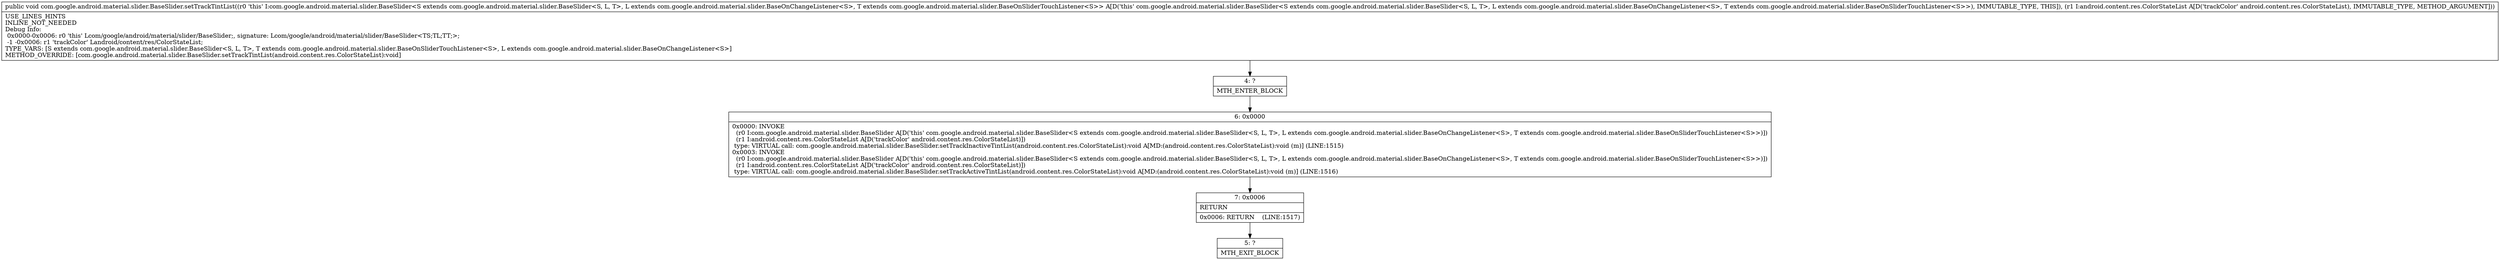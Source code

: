 digraph "CFG forcom.google.android.material.slider.BaseSlider.setTrackTintList(Landroid\/content\/res\/ColorStateList;)V" {
Node_4 [shape=record,label="{4\:\ ?|MTH_ENTER_BLOCK\l}"];
Node_6 [shape=record,label="{6\:\ 0x0000|0x0000: INVOKE  \l  (r0 I:com.google.android.material.slider.BaseSlider A[D('this' com.google.android.material.slider.BaseSlider\<S extends com.google.android.material.slider.BaseSlider\<S, L, T\>, L extends com.google.android.material.slider.BaseOnChangeListener\<S\>, T extends com.google.android.material.slider.BaseOnSliderTouchListener\<S\>\>)])\l  (r1 I:android.content.res.ColorStateList A[D('trackColor' android.content.res.ColorStateList)])\l type: VIRTUAL call: com.google.android.material.slider.BaseSlider.setTrackInactiveTintList(android.content.res.ColorStateList):void A[MD:(android.content.res.ColorStateList):void (m)] (LINE:1515)\l0x0003: INVOKE  \l  (r0 I:com.google.android.material.slider.BaseSlider A[D('this' com.google.android.material.slider.BaseSlider\<S extends com.google.android.material.slider.BaseSlider\<S, L, T\>, L extends com.google.android.material.slider.BaseOnChangeListener\<S\>, T extends com.google.android.material.slider.BaseOnSliderTouchListener\<S\>\>)])\l  (r1 I:android.content.res.ColorStateList A[D('trackColor' android.content.res.ColorStateList)])\l type: VIRTUAL call: com.google.android.material.slider.BaseSlider.setTrackActiveTintList(android.content.res.ColorStateList):void A[MD:(android.content.res.ColorStateList):void (m)] (LINE:1516)\l}"];
Node_7 [shape=record,label="{7\:\ 0x0006|RETURN\l|0x0006: RETURN    (LINE:1517)\l}"];
Node_5 [shape=record,label="{5\:\ ?|MTH_EXIT_BLOCK\l}"];
MethodNode[shape=record,label="{public void com.google.android.material.slider.BaseSlider.setTrackTintList((r0 'this' I:com.google.android.material.slider.BaseSlider\<S extends com.google.android.material.slider.BaseSlider\<S, L, T\>, L extends com.google.android.material.slider.BaseOnChangeListener\<S\>, T extends com.google.android.material.slider.BaseOnSliderTouchListener\<S\>\> A[D('this' com.google.android.material.slider.BaseSlider\<S extends com.google.android.material.slider.BaseSlider\<S, L, T\>, L extends com.google.android.material.slider.BaseOnChangeListener\<S\>, T extends com.google.android.material.slider.BaseOnSliderTouchListener\<S\>\>), IMMUTABLE_TYPE, THIS]), (r1 I:android.content.res.ColorStateList A[D('trackColor' android.content.res.ColorStateList), IMMUTABLE_TYPE, METHOD_ARGUMENT]))  | USE_LINES_HINTS\lINLINE_NOT_NEEDED\lDebug Info:\l  0x0000\-0x0006: r0 'this' Lcom\/google\/android\/material\/slider\/BaseSlider;, signature: Lcom\/google\/android\/material\/slider\/BaseSlider\<TS;TL;TT;\>;\l  \-1 \-0x0006: r1 'trackColor' Landroid\/content\/res\/ColorStateList;\lTYPE_VARS: [S extends com.google.android.material.slider.BaseSlider\<S, L, T\>, T extends com.google.android.material.slider.BaseOnSliderTouchListener\<S\>, L extends com.google.android.material.slider.BaseOnChangeListener\<S\>]\lMETHOD_OVERRIDE: [com.google.android.material.slider.BaseSlider.setTrackTintList(android.content.res.ColorStateList):void]\l}"];
MethodNode -> Node_4;Node_4 -> Node_6;
Node_6 -> Node_7;
Node_7 -> Node_5;
}

